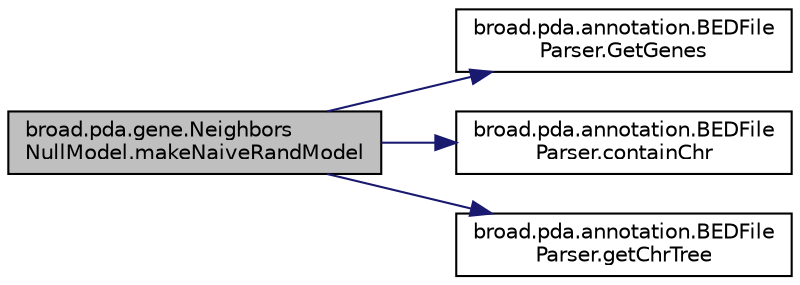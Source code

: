 digraph "broad.pda.gene.NeighborsNullModel.makeNaiveRandModel"
{
  edge [fontname="Helvetica",fontsize="10",labelfontname="Helvetica",labelfontsize="10"];
  node [fontname="Helvetica",fontsize="10",shape=record];
  rankdir="LR";
  Node1 [label="broad.pda.gene.Neighbors\lNullModel.makeNaiveRandModel",height=0.2,width=0.4,color="black", fillcolor="grey75", style="filled" fontcolor="black"];
  Node1 -> Node2 [color="midnightblue",fontsize="10",style="solid"];
  Node2 [label="broad.pda.annotation.BEDFile\lParser.GetGenes",height=0.2,width=0.4,color="black", fillcolor="white", style="filled",URL="$classbroad_1_1pda_1_1annotation_1_1_b_e_d_file_parser.html#a80cb8b476bfeebcffc34c37bdd809d1b"];
  Node1 -> Node3 [color="midnightblue",fontsize="10",style="solid"];
  Node3 [label="broad.pda.annotation.BEDFile\lParser.containChr",height=0.2,width=0.4,color="black", fillcolor="white", style="filled",URL="$classbroad_1_1pda_1_1annotation_1_1_b_e_d_file_parser.html#a821b1303f6cbbc2ecb4f127728c5babe"];
  Node1 -> Node4 [color="midnightblue",fontsize="10",style="solid"];
  Node4 [label="broad.pda.annotation.BEDFile\lParser.getChrTree",height=0.2,width=0.4,color="black", fillcolor="white", style="filled",URL="$classbroad_1_1pda_1_1annotation_1_1_b_e_d_file_parser.html#ad9062000e1e13b19313a3959db8605bb"];
}
